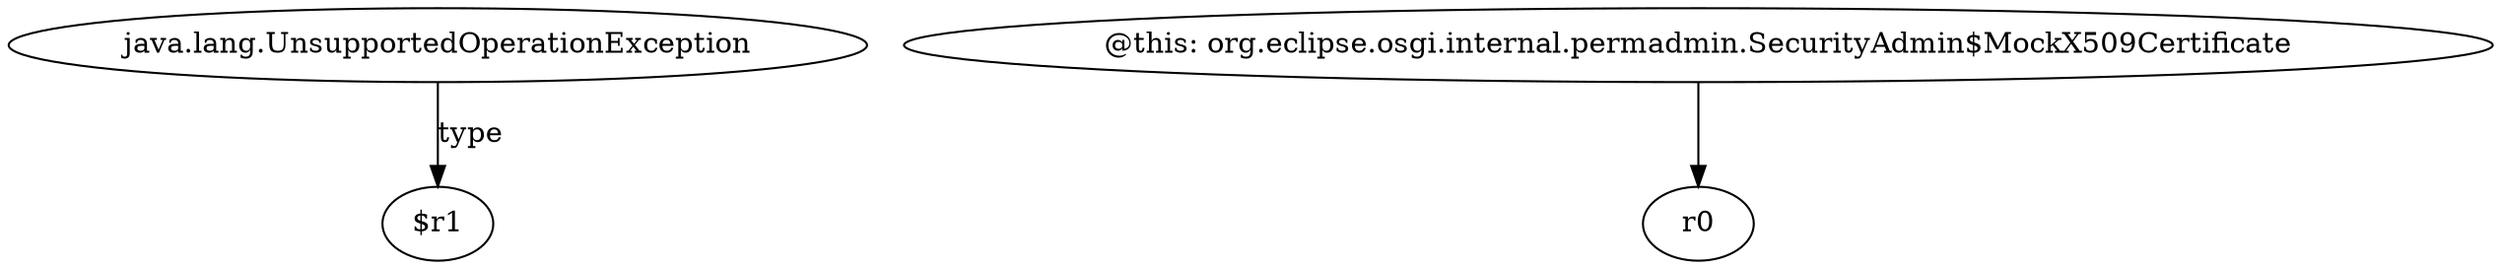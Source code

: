 digraph g {
0[label="java.lang.UnsupportedOperationException"]
1[label="$r1"]
0->1[label="type"]
2[label="@this: org.eclipse.osgi.internal.permadmin.SecurityAdmin$MockX509Certificate"]
3[label="r0"]
2->3[label=""]
}